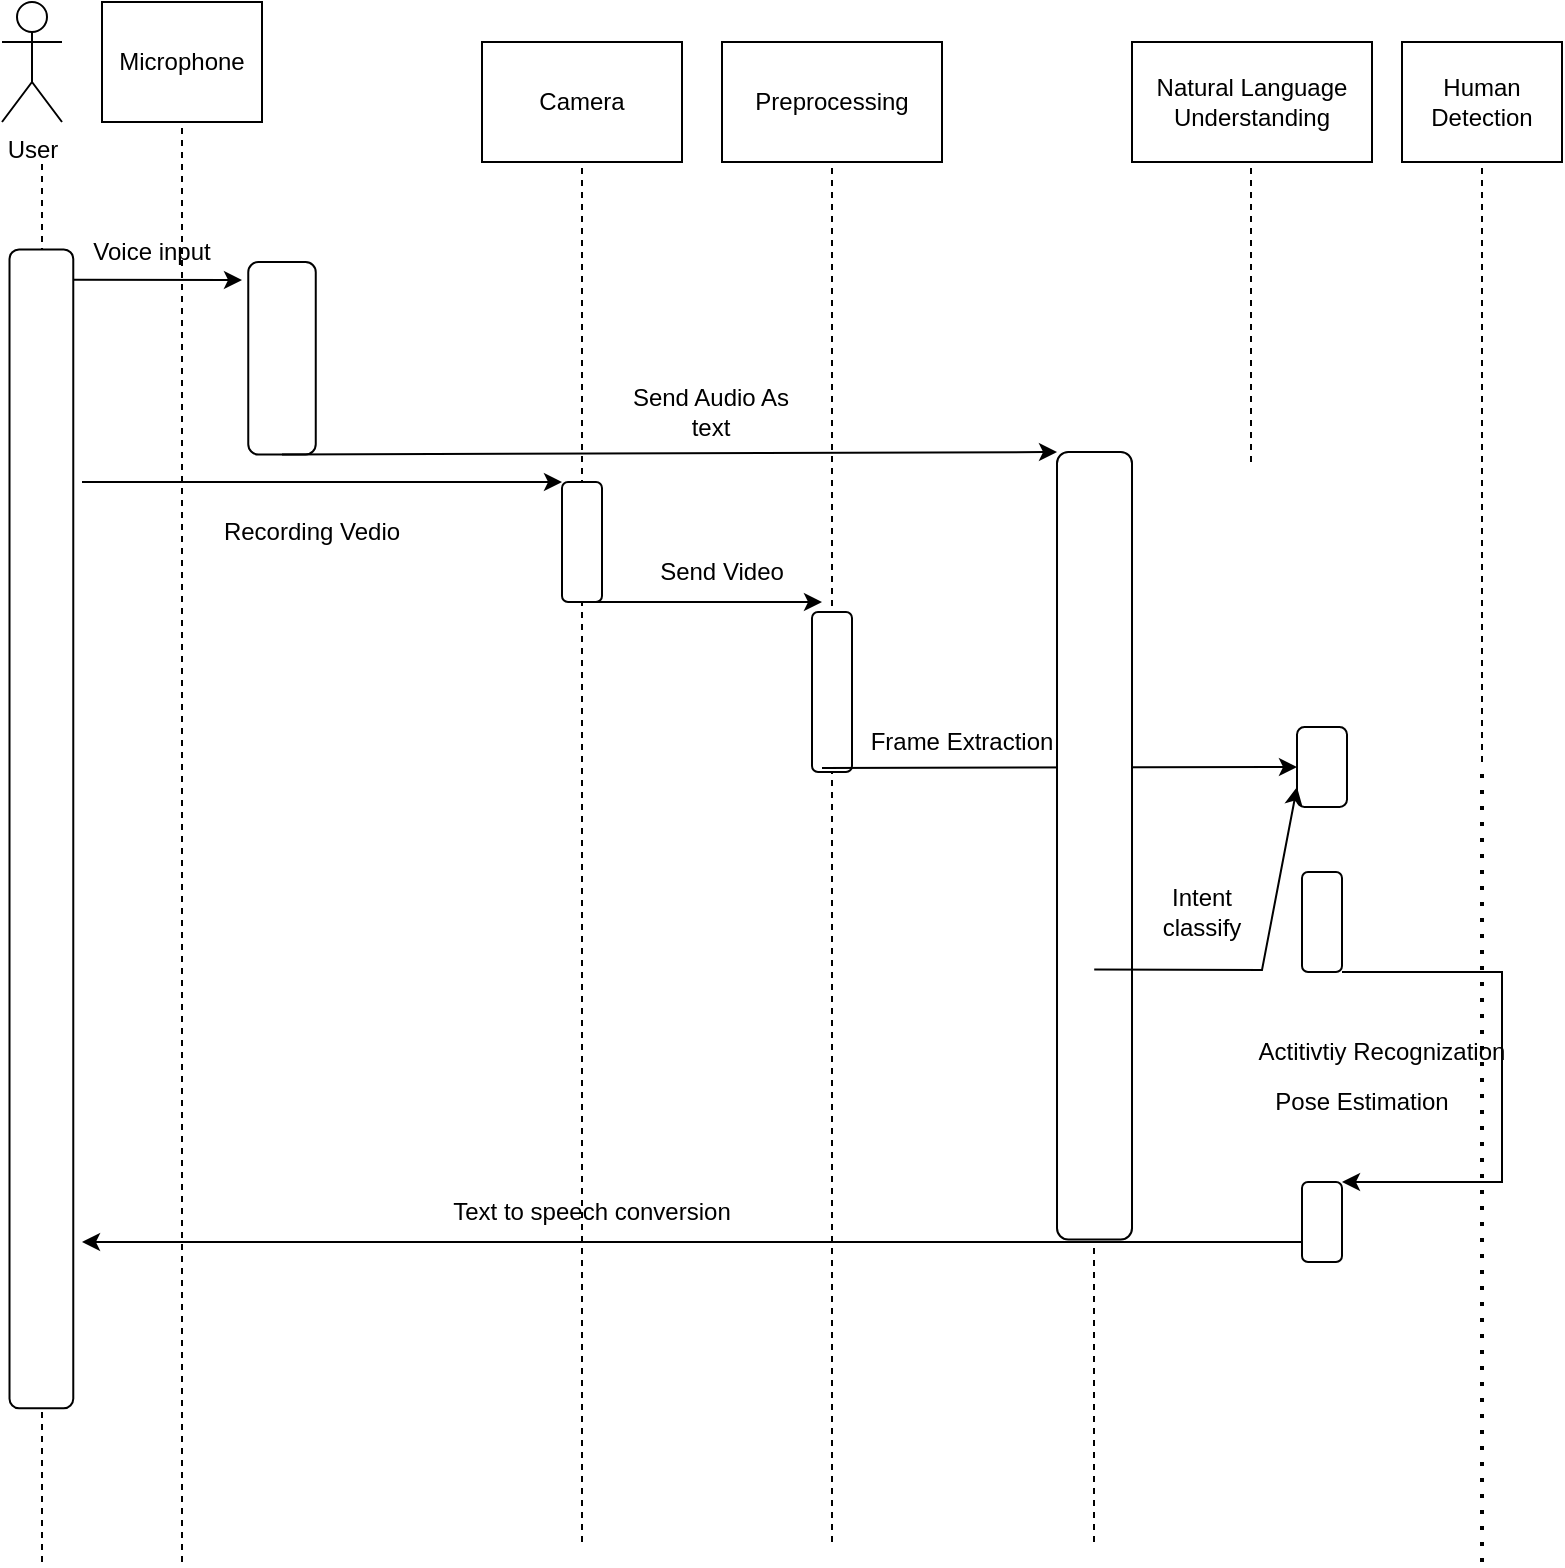 <mxfile version="20.8.17" type="github">
  <diagram id="L39YCSrSmgS5nI6QtHGn" name="Page-1">
    <mxGraphModel dx="806" dy="495" grid="1" gridSize="10" guides="1" tooltips="1" connect="1" arrows="1" fold="1" page="1" pageScale="1" pageWidth="827" pageHeight="1169" math="0" shadow="0">
      <root>
        <mxCell id="0" />
        <mxCell id="1" parent="0" />
        <mxCell id="A4QvI4MU_TdA6Vv6nNB_-4" value="Microphone" style="rounded=0;whiteSpace=wrap;html=1;" parent="1" vertex="1">
          <mxGeometry x="70" y="20" width="80" height="60" as="geometry" />
        </mxCell>
        <mxCell id="A4QvI4MU_TdA6Vv6nNB_-5" value="Camera" style="rounded=0;whiteSpace=wrap;html=1;" parent="1" vertex="1">
          <mxGeometry x="260" y="40" width="100" height="60" as="geometry" />
        </mxCell>
        <mxCell id="A4QvI4MU_TdA6Vv6nNB_-6" value="Preprocessing" style="rounded=0;whiteSpace=wrap;html=1;" parent="1" vertex="1">
          <mxGeometry x="380" y="40" width="110" height="60" as="geometry" />
        </mxCell>
        <mxCell id="A4QvI4MU_TdA6Vv6nNB_-7" value="Human Detection" style="rounded=0;whiteSpace=wrap;html=1;" parent="1" vertex="1">
          <mxGeometry x="720" y="40" width="80" height="60" as="geometry" />
        </mxCell>
        <mxCell id="A4QvI4MU_TdA6Vv6nNB_-11" value="" style="endArrow=none;dashed=1;html=1;rounded=0;entryX=0.5;entryY=1;entryDx=0;entryDy=0;" parent="1" edge="1">
          <mxGeometry width="50" height="50" relative="1" as="geometry">
            <mxPoint x="40" y="800" as="sourcePoint" />
            <mxPoint x="40" y="100" as="targetPoint" />
          </mxGeometry>
        </mxCell>
        <mxCell id="A4QvI4MU_TdA6Vv6nNB_-12" value="" style="endArrow=none;dashed=1;html=1;rounded=0;entryX=0.5;entryY=1;entryDx=0;entryDy=0;" parent="1" target="A4QvI4MU_TdA6Vv6nNB_-4" edge="1">
          <mxGeometry width="50" height="50" relative="1" as="geometry">
            <mxPoint x="110" y="800" as="sourcePoint" />
            <mxPoint x="430" y="230" as="targetPoint" />
          </mxGeometry>
        </mxCell>
        <mxCell id="A4QvI4MU_TdA6Vv6nNB_-13" value="" style="endArrow=none;dashed=1;html=1;rounded=0;entryX=0.5;entryY=1;entryDx=0;entryDy=0;" parent="1" target="A4QvI4MU_TdA6Vv6nNB_-5" edge="1">
          <mxGeometry width="50" height="50" relative="1" as="geometry">
            <mxPoint x="310" y="790" as="sourcePoint" />
            <mxPoint x="430" y="230" as="targetPoint" />
          </mxGeometry>
        </mxCell>
        <mxCell id="A4QvI4MU_TdA6Vv6nNB_-15" value="" style="endArrow=none;dashed=1;html=1;rounded=0;entryX=0.5;entryY=1;entryDx=0;entryDy=0;" parent="1" target="A4QvI4MU_TdA6Vv6nNB_-6" edge="1">
          <mxGeometry width="50" height="50" relative="1" as="geometry">
            <mxPoint x="435" y="790" as="sourcePoint" />
            <mxPoint x="430" y="230" as="targetPoint" />
          </mxGeometry>
        </mxCell>
        <mxCell id="A4QvI4MU_TdA6Vv6nNB_-16" value="" style="endArrow=none;dashed=1;html=1;rounded=0;entryX=0.5;entryY=1;entryDx=0;entryDy=0;startArrow=none;" parent="1" target="A4QvI4MU_TdA6Vv6nNB_-7" edge="1">
          <mxGeometry width="50" height="50" relative="1" as="geometry">
            <mxPoint x="760" y="400" as="sourcePoint" />
            <mxPoint x="430" y="230" as="targetPoint" />
            <Array as="points">
              <mxPoint x="760" y="380" />
            </Array>
          </mxGeometry>
        </mxCell>
        <mxCell id="A4QvI4MU_TdA6Vv6nNB_-23" value="" style="endArrow=classic;html=1;rounded=0;entryX=0;entryY=1;entryDx=0;entryDy=0;" parent="1" target="A4QvI4MU_TdA6Vv6nNB_-26" edge="1">
          <mxGeometry width="50" height="50" relative="1" as="geometry">
            <mxPoint x="60" y="260" as="sourcePoint" />
            <mxPoint x="168.75" y="240.47" as="targetPoint" />
          </mxGeometry>
        </mxCell>
        <mxCell id="A4QvI4MU_TdA6Vv6nNB_-24" value="Recording Vedio" style="text;html=1;strokeColor=none;fillColor=none;align=center;verticalAlign=middle;whiteSpace=wrap;rounded=0;" parent="1" vertex="1">
          <mxGeometry x="100" y="270" width="150" height="30" as="geometry" />
        </mxCell>
        <mxCell id="A4QvI4MU_TdA6Vv6nNB_-26" value="" style="rounded=1;whiteSpace=wrap;html=1;rotation=90;" parent="1" vertex="1">
          <mxGeometry x="280" y="280" width="60" height="20" as="geometry" />
        </mxCell>
        <mxCell id="A4QvI4MU_TdA6Vv6nNB_-28" value="" style="endArrow=classic;html=1;rounded=0;exitX=1;exitY=0.5;exitDx=0;exitDy=0;" parent="1" source="A4QvI4MU_TdA6Vv6nNB_-26" edge="1">
          <mxGeometry width="50" height="50" relative="1" as="geometry">
            <mxPoint x="380" y="260" as="sourcePoint" />
            <mxPoint x="430" y="320" as="targetPoint" />
          </mxGeometry>
        </mxCell>
        <mxCell id="A4QvI4MU_TdA6Vv6nNB_-29" value="Send Video" style="text;html=1;strokeColor=none;fillColor=none;align=center;verticalAlign=middle;whiteSpace=wrap;rounded=0;" parent="1" vertex="1">
          <mxGeometry x="320" y="290" width="120" height="30" as="geometry" />
        </mxCell>
        <mxCell id="A4QvI4MU_TdA6Vv6nNB_-30" value="" style="rounded=1;whiteSpace=wrap;html=1;rotation=90;" parent="1" vertex="1">
          <mxGeometry x="395" y="355" width="80" height="20" as="geometry" />
        </mxCell>
        <mxCell id="A4QvI4MU_TdA6Vv6nNB_-32" value="" style="endArrow=classic;html=1;rounded=0;entryX=0.5;entryY=0;entryDx=0;entryDy=0;" parent="1" target="A4QvI4MU_TdA6Vv6nNB_-34" edge="1">
          <mxGeometry width="50" height="50" relative="1" as="geometry">
            <mxPoint x="430" y="403" as="sourcePoint" />
            <mxPoint x="670" y="380" as="targetPoint" />
          </mxGeometry>
        </mxCell>
        <mxCell id="A4QvI4MU_TdA6Vv6nNB_-33" value="Frame Extraction" style="text;html=1;strokeColor=none;fillColor=none;align=center;verticalAlign=middle;whiteSpace=wrap;rounded=0;" parent="1" vertex="1">
          <mxGeometry x="440" y="375" width="120" height="30" as="geometry" />
        </mxCell>
        <mxCell id="A4QvI4MU_TdA6Vv6nNB_-34" value="" style="rounded=1;whiteSpace=wrap;html=1;rotation=-90;" parent="1" vertex="1">
          <mxGeometry x="660" y="390" width="40" height="25" as="geometry" />
        </mxCell>
        <mxCell id="A4QvI4MU_TdA6Vv6nNB_-49" value="" style="endArrow=classic;html=1;rounded=0;entryX=1;entryY=1;entryDx=0;entryDy=0;exitX=1;exitY=0;exitDx=0;exitDy=0;" parent="1" source="A4QvI4MU_TdA6Vv6nNB_-40" target="A4QvI4MU_TdA6Vv6nNB_-43" edge="1">
          <mxGeometry width="50" height="50" relative="1" as="geometry">
            <mxPoint x="580" y="515" as="sourcePoint" />
            <mxPoint x="430" y="500" as="targetPoint" />
            <Array as="points">
              <mxPoint x="770" y="505" />
              <mxPoint x="770" y="610" />
            </Array>
          </mxGeometry>
        </mxCell>
        <mxCell id="A4QvI4MU_TdA6Vv6nNB_-50" value="Pose Estimation" style="text;html=1;strokeColor=none;fillColor=none;align=center;verticalAlign=middle;whiteSpace=wrap;rounded=0;" parent="1" vertex="1">
          <mxGeometry x="640" y="555" width="120" height="30" as="geometry" />
        </mxCell>
        <mxCell id="A4QvI4MU_TdA6Vv6nNB_-51" value="Actitivtiy Recognization" style="text;html=1;strokeColor=none;fillColor=none;align=center;verticalAlign=middle;whiteSpace=wrap;rounded=0;" parent="1" vertex="1">
          <mxGeometry x="640" y="530" width="140" height="30" as="geometry" />
        </mxCell>
        <mxCell id="A4QvI4MU_TdA6Vv6nNB_-59" value="Text to speech conversion" style="text;html=1;strokeColor=none;fillColor=none;align=center;verticalAlign=middle;whiteSpace=wrap;rounded=0;" parent="1" vertex="1">
          <mxGeometry x="220" y="610" width="190" height="30" as="geometry" />
        </mxCell>
        <mxCell id="LpYJhnQgzotlwshMO1Oq-2" value="" style="rounded=1;whiteSpace=wrap;html=1;rotation=90;" parent="1" vertex="1">
          <mxGeometry x="-249.99" y="417.51" width="579.37" height="31.88" as="geometry" />
        </mxCell>
        <mxCell id="LpYJhnQgzotlwshMO1Oq-3" value="" style="rounded=1;whiteSpace=wrap;html=1;rotation=90;" parent="1" vertex="1">
          <mxGeometry x="111.88" y="181.25" width="96.25" height="33.75" as="geometry" />
        </mxCell>
        <mxCell id="LpYJhnQgzotlwshMO1Oq-6" value="" style="endArrow=classic;html=1;rounded=0;exitX=0.026;exitY=-0.011;exitDx=0;exitDy=0;exitPerimeter=0;" parent="1" source="LpYJhnQgzotlwshMO1Oq-2" edge="1">
          <mxGeometry width="50" height="50" relative="1" as="geometry">
            <mxPoint x="390" y="240" as="sourcePoint" />
            <mxPoint x="140" y="159" as="targetPoint" />
          </mxGeometry>
        </mxCell>
        <mxCell id="LpYJhnQgzotlwshMO1Oq-7" value="Voice input" style="text;html=1;strokeColor=none;fillColor=none;align=center;verticalAlign=middle;whiteSpace=wrap;rounded=0;" parent="1" vertex="1">
          <mxGeometry x="50" y="130" width="90" height="30" as="geometry" />
        </mxCell>
        <mxCell id="2kZp6YiWD2BQuV8LMznV-1" value="User" style="shape=umlActor;verticalLabelPosition=bottom;verticalAlign=top;html=1;outlineConnect=0;" parent="1" vertex="1">
          <mxGeometry x="20" y="20" width="30" height="60" as="geometry" />
        </mxCell>
        <mxCell id="2kZp6YiWD2BQuV8LMznV-4" value="" style="endArrow=none;dashed=1;html=1;rounded=0;entryX=0.5;entryY=1;entryDx=0;entryDy=0;startArrow=none;" parent="1" edge="1">
          <mxGeometry width="50" height="50" relative="1" as="geometry">
            <mxPoint x="644.5" y="250" as="sourcePoint" />
            <mxPoint x="644.5" y="100" as="targetPoint" />
          </mxGeometry>
        </mxCell>
        <mxCell id="2kZp6YiWD2BQuV8LMznV-6" value="" style="endArrow=classic;html=1;rounded=0;entryX=0;entryY=1;entryDx=0;entryDy=0;exitX=1;exitY=0.5;exitDx=0;exitDy=0;" parent="1" source="LpYJhnQgzotlwshMO1Oq-3" target="2kZp6YiWD2BQuV8LMznV-5" edge="1">
          <mxGeometry width="50" height="50" relative="1" as="geometry">
            <mxPoint x="170" y="240" as="sourcePoint" />
            <mxPoint x="510" y="240" as="targetPoint" />
            <Array as="points" />
          </mxGeometry>
        </mxCell>
        <mxCell id="2kZp6YiWD2BQuV8LMznV-7" value="Send Audio As text" style="text;html=1;strokeColor=none;fillColor=none;align=center;verticalAlign=middle;whiteSpace=wrap;rounded=0;" parent="1" vertex="1">
          <mxGeometry x="329.38" y="210" width="90.62" height="30" as="geometry" />
        </mxCell>
        <mxCell id="2kZp6YiWD2BQuV8LMznV-5" value="" style="rounded=1;whiteSpace=wrap;html=1;rotation=90;" parent="1" vertex="1">
          <mxGeometry x="369.38" y="423.13" width="393.75" height="37.5" as="geometry" />
        </mxCell>
        <mxCell id="2kZp6YiWD2BQuV8LMznV-9" value="Natural Language Understanding" style="rounded=0;whiteSpace=wrap;html=1;" parent="1" vertex="1">
          <mxGeometry x="585" y="40" width="120" height="60" as="geometry" />
        </mxCell>
        <mxCell id="A4QvI4MU_TdA6Vv6nNB_-40" value="" style="rounded=1;whiteSpace=wrap;html=1;rotation=90;" parent="1" vertex="1">
          <mxGeometry x="655" y="470" width="50" height="20" as="geometry" />
        </mxCell>
        <mxCell id="2kZp6YiWD2BQuV8LMznV-15" value="" style="endArrow=none;dashed=1;html=1;dashPattern=1 3;strokeWidth=2;rounded=0;" parent="1" edge="1">
          <mxGeometry width="50" height="50" relative="1" as="geometry">
            <mxPoint x="760" y="800" as="sourcePoint" />
            <mxPoint x="760" y="400" as="targetPoint" />
          </mxGeometry>
        </mxCell>
        <mxCell id="A4QvI4MU_TdA6Vv6nNB_-43" value="" style="rounded=1;whiteSpace=wrap;html=1;rotation=-180;direction=south;" parent="1" vertex="1">
          <mxGeometry x="670" y="610" width="20" height="40" as="geometry" />
        </mxCell>
        <mxCell id="2kZp6YiWD2BQuV8LMznV-17" value="" style="endArrow=classic;html=1;rounded=0;exitX=0.25;exitY=0;exitDx=0;exitDy=0;" parent="1" source="A4QvI4MU_TdA6Vv6nNB_-43" edge="1">
          <mxGeometry width="50" height="50" relative="1" as="geometry">
            <mxPoint x="660" y="640" as="sourcePoint" />
            <mxPoint x="60" y="640" as="targetPoint" />
          </mxGeometry>
        </mxCell>
        <mxCell id="vKu3MAnOh_yhbqlNx44P-2" value="" style="endArrow=none;dashed=1;html=1;rounded=0;" parent="1" edge="1">
          <mxGeometry width="50" height="50" relative="1" as="geometry">
            <mxPoint x="566" y="790" as="sourcePoint" />
            <mxPoint x="566" y="640" as="targetPoint" />
            <Array as="points" />
          </mxGeometry>
        </mxCell>
        <mxCell id="vKu3MAnOh_yhbqlNx44P-5" value="" style="endArrow=classic;html=1;rounded=0;exitX=1;exitY=0.5;exitDx=0;exitDy=0;entryX=0.25;entryY=0;entryDx=0;entryDy=0;" parent="1" target="A4QvI4MU_TdA6Vv6nNB_-34" edge="1">
          <mxGeometry width="50" height="50" relative="1" as="geometry">
            <mxPoint x="566.105" y="503.755" as="sourcePoint" />
            <mxPoint x="440" y="300" as="targetPoint" />
            <Array as="points">
              <mxPoint x="650" y="504" />
            </Array>
          </mxGeometry>
        </mxCell>
        <mxCell id="vKu3MAnOh_yhbqlNx44P-6" value="Intent classify" style="text;html=1;strokeColor=none;fillColor=none;align=center;verticalAlign=middle;whiteSpace=wrap;rounded=0;" parent="1" vertex="1">
          <mxGeometry x="590" y="460" width="60" height="30" as="geometry" />
        </mxCell>
      </root>
    </mxGraphModel>
  </diagram>
</mxfile>
